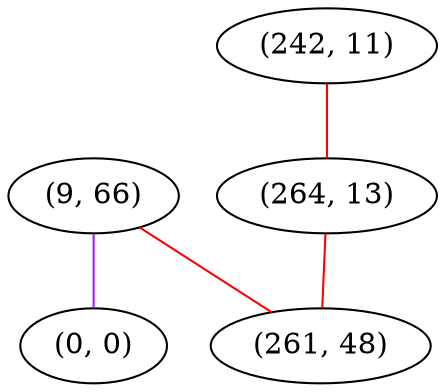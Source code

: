 graph "" {
"(9, 66)";
"(242, 11)";
"(0, 0)";
"(264, 13)";
"(261, 48)";
"(9, 66)" -- "(0, 0)"  [color=purple, key=0, weight=4];
"(9, 66)" -- "(261, 48)"  [color=red, key=0, weight=1];
"(242, 11)" -- "(264, 13)"  [color=red, key=0, weight=1];
"(264, 13)" -- "(261, 48)"  [color=red, key=0, weight=1];
}
